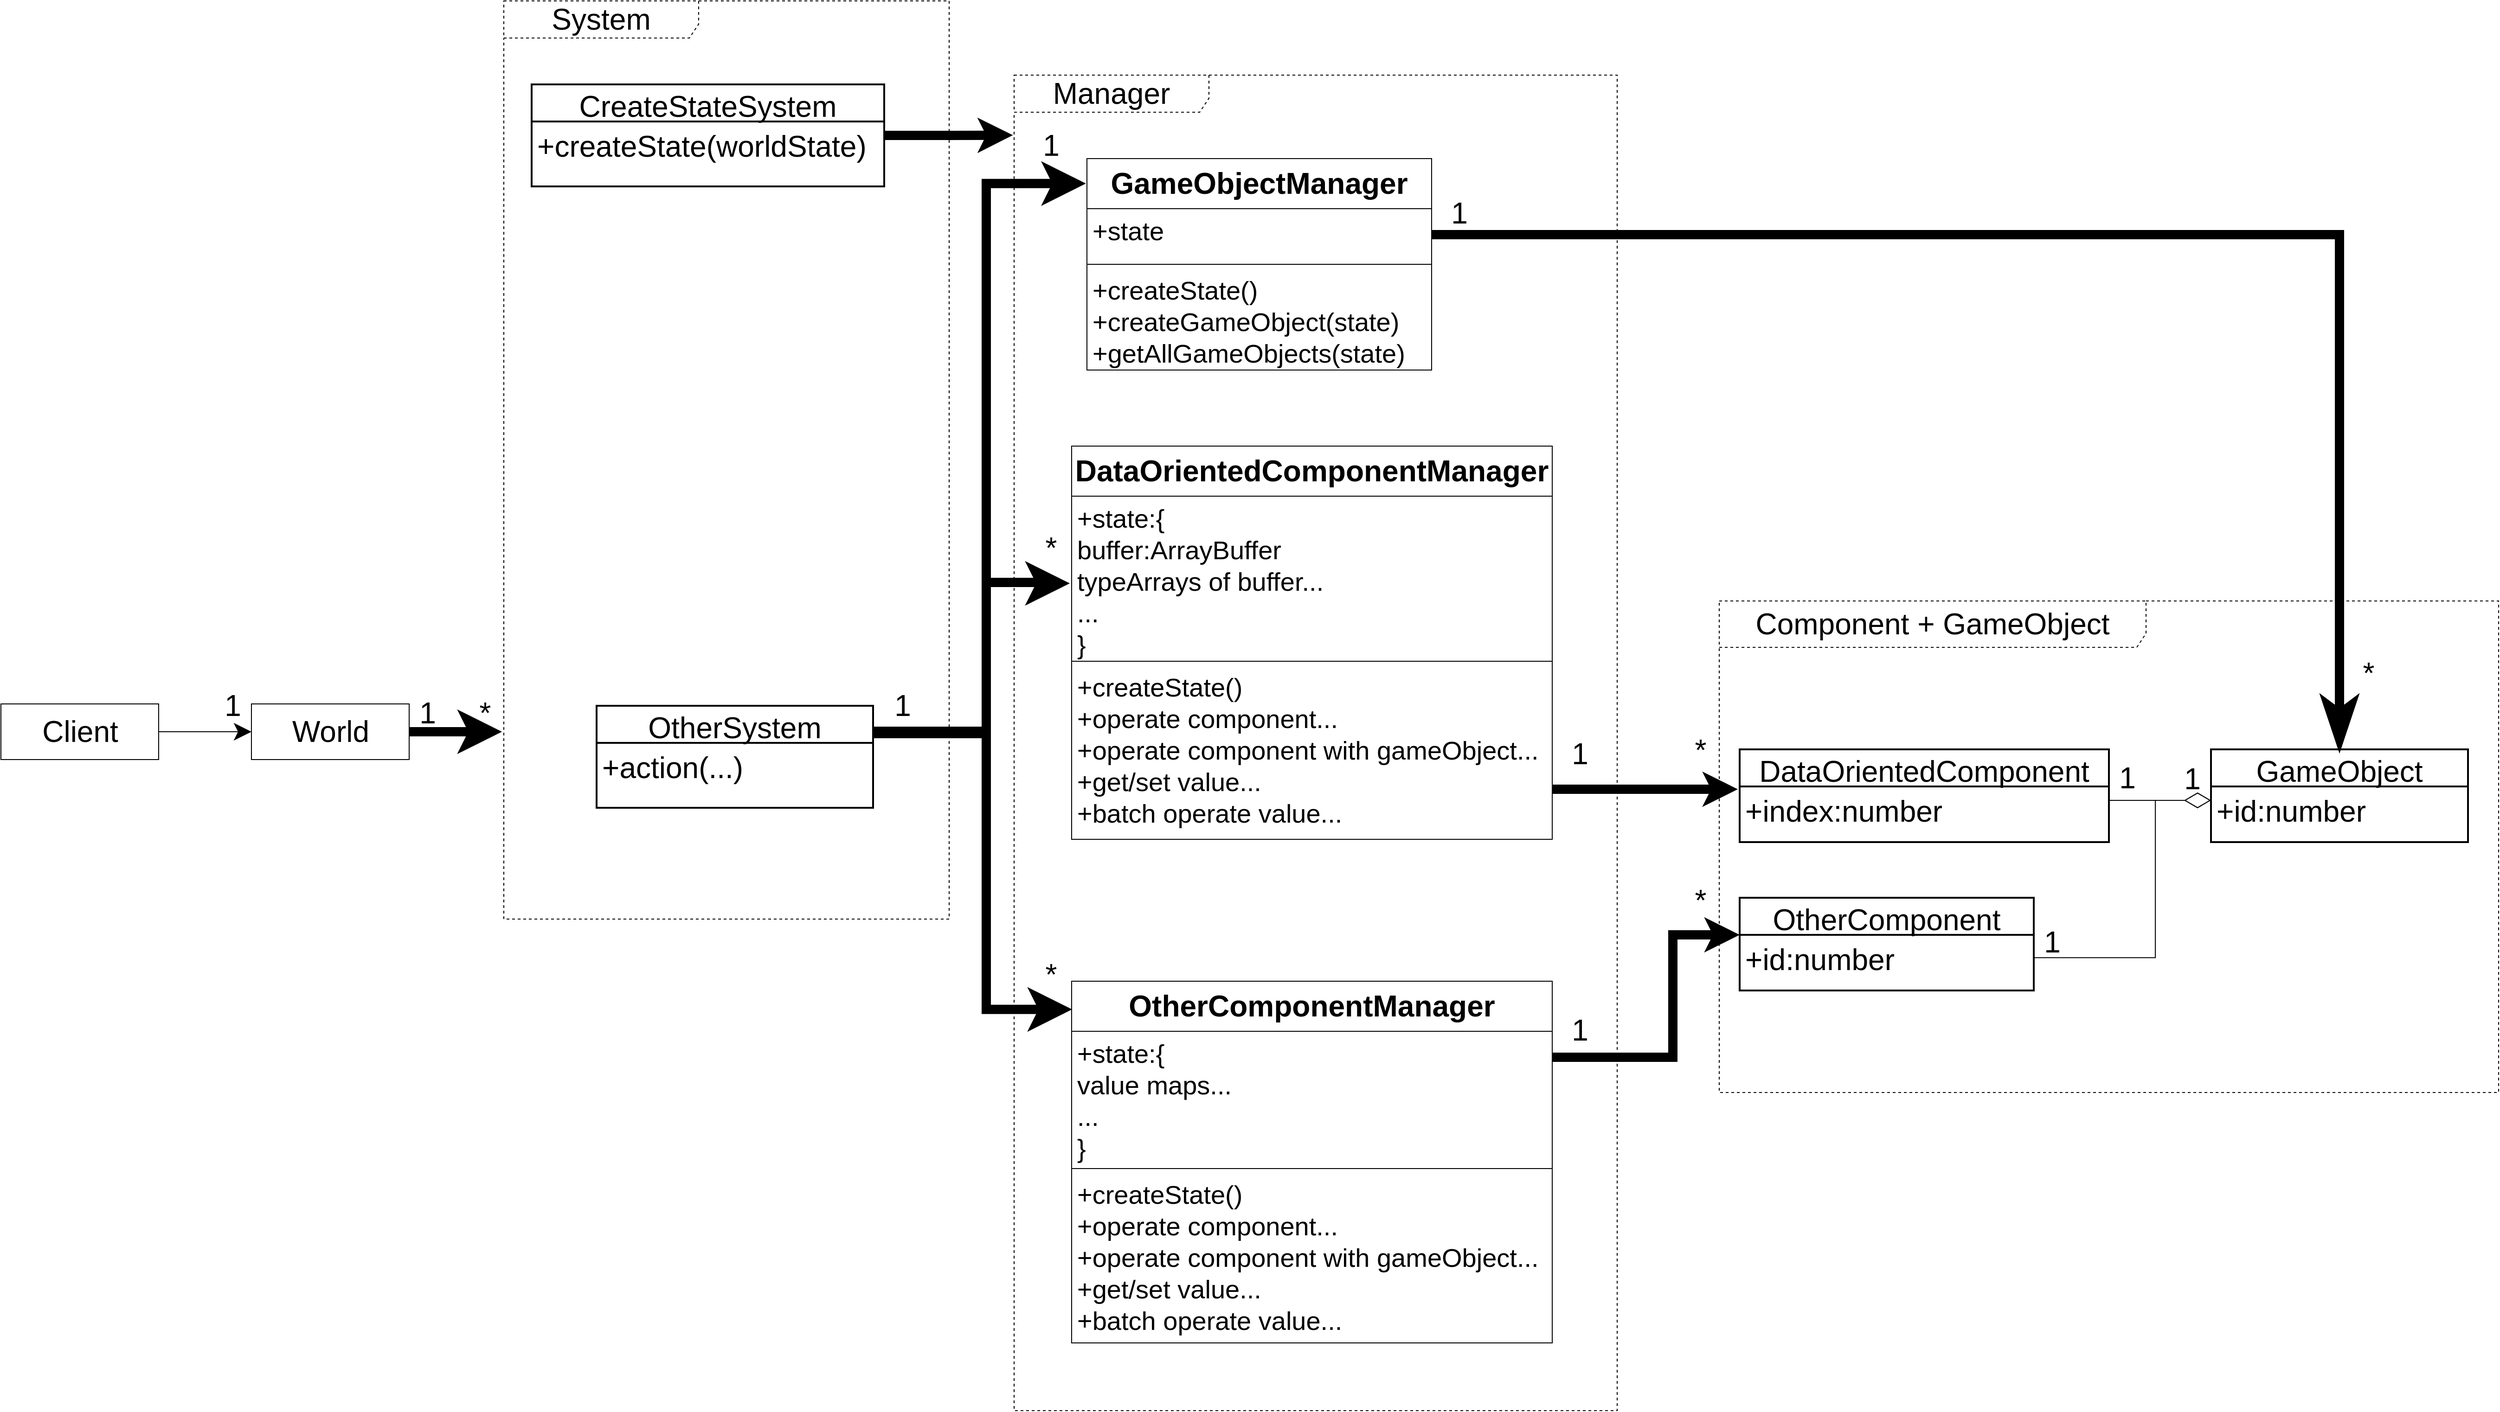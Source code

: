 <mxfile version="14.6.13" type="device"><diagram id="Ny_D-c-0gdP87N89MZEk" name="第 1 页"><mxGraphModel dx="3192" dy="5187" grid="1" gridSize="10" guides="1" tooltips="1" connect="1" arrows="1" fold="1" page="1" pageScale="1" pageWidth="827" pageHeight="1169" math="0" shadow="0"><root><mxCell id="0"/><mxCell id="1" parent="0"/><mxCell id="GE18RJyD9lZLlIEHCu9C-1" value="&lt;font style=&quot;font-size: 32px&quot;&gt;System&lt;/font&gt;" style="shape=umlFrame;whiteSpace=wrap;html=1;width=210;height=40;fontSize=32;dashed=1;" parent="1" vertex="1"><mxGeometry x="-90" y="-2930" width="480" height="990" as="geometry"/></mxCell><mxCell id="0uv6SpGK516SRH22vMfC-151" style="edgeStyle=orthogonalEdgeStyle;rounded=0;orthogonalLoop=1;jettySize=auto;html=1;strokeWidth=10;" parent="1" source="0uv6SpGK516SRH22vMfC-101" edge="1"><mxGeometry relative="1" as="geometry"><mxPoint x="1240" y="-2080" as="targetPoint"/><Array as="points"><mxPoint x="1090" y="-2080"/><mxPoint x="1090" y="-2080"/></Array><mxPoint x="1043" y="-2080" as="sourcePoint"/></mxGeometry></mxCell><mxCell id="0uv6SpGK516SRH22vMfC-88" value="&lt;font style=&quot;font-size: 32px&quot;&gt;Manager&lt;/font&gt;" style="shape=umlFrame;whiteSpace=wrap;html=1;width=210;height=40;fontSize=32;dashed=1;" parent="1" vertex="1"><mxGeometry x="460" y="-2850" width="650" height="1440" as="geometry"/></mxCell><mxCell id="0uv6SpGK516SRH22vMfC-89" value="&lt;font style=&quot;font-size: 32px&quot;&gt;Component + GameObject&lt;/font&gt;" style="shape=umlFrame;whiteSpace=wrap;html=1;width=460;height=50;fontSize=32;dashed=1;" parent="1" vertex="1"><mxGeometry x="1220" y="-2283" width="840" height="530" as="geometry"/></mxCell><mxCell id="0uv6SpGK516SRH22vMfC-91" style="edgeStyle=orthogonalEdgeStyle;rounded=0;orthogonalLoop=1;jettySize=auto;html=1;entryX=1;entryY=0.25;entryDx=0;entryDy=0;startArrow=diamondThin;startFill=0;endArrow=none;endFill=0;startSize=26;endSize=26;strokeWidth=1;exitX=0;exitY=0.25;exitDx=0;exitDy=0;" parent="1" source="0uv6SpGK516SRH22vMfC-94" target="0uv6SpGK516SRH22vMfC-96" edge="1"><mxGeometry relative="1" as="geometry"><mxPoint x="1712" y="-2133" as="sourcePoint"/></mxGeometry></mxCell><mxCell id="0uv6SpGK516SRH22vMfC-176" style="edgeStyle=orthogonalEdgeStyle;rounded=0;orthogonalLoop=1;jettySize=auto;html=1;entryX=1;entryY=0.41;entryDx=0;entryDy=0;startArrow=diamondThin;startFill=0;endArrow=none;endFill=0;endSize=26;strokeWidth=1;entryPerimeter=0;exitX=0;exitY=0.25;exitDx=0;exitDy=0;startSize=26;" parent="1" source="0uv6SpGK516SRH22vMfC-94" target="0uv6SpGK516SRH22vMfC-173" edge="1"><mxGeometry relative="1" as="geometry"><Array as="points"><mxPoint x="1690" y="-2068"/><mxPoint x="1690" y="-1898"/></Array></mxGeometry></mxCell><mxCell id="0uv6SpGK516SRH22vMfC-93" value="GameObject" style="swimlane;childLayout=stackLayout;horizontal=1;startSize=40;horizontalStack=0;rounded=0;fontSize=32;fontStyle=0;strokeWidth=2;resizeParent=0;resizeLast=1;shadow=0;dashed=0;align=center;" parent="1" vertex="1"><mxGeometry x="1750" y="-2123" width="277" height="100" as="geometry"/></mxCell><mxCell id="0uv6SpGK516SRH22vMfC-94" value="+id:number" style="align=left;strokeColor=none;fillColor=none;spacingLeft=4;fontSize=32;verticalAlign=top;resizable=0;rotatable=0;part=1;" parent="0uv6SpGK516SRH22vMfC-93" vertex="1"><mxGeometry y="40" width="277" height="60" as="geometry"/></mxCell><mxCell id="0uv6SpGK516SRH22vMfC-95" value="DataOrientedComponent" style="swimlane;childLayout=stackLayout;horizontal=1;startSize=40;horizontalStack=0;rounded=0;fontSize=32;fontStyle=0;strokeWidth=2;resizeParent=0;resizeLast=1;shadow=0;dashed=0;align=center;" parent="1" vertex="1"><mxGeometry x="1242" y="-2123" width="398" height="100" as="geometry"/></mxCell><mxCell id="0uv6SpGK516SRH22vMfC-96" value="+index:number" style="align=left;strokeColor=none;fillColor=none;spacingLeft=4;fontSize=32;verticalAlign=top;resizable=0;rotatable=0;part=1;" parent="0uv6SpGK516SRH22vMfC-95" vertex="1"><mxGeometry y="40" width="398" height="60" as="geometry"/></mxCell><mxCell id="0uv6SpGK516SRH22vMfC-98" value="DataOrientedComponentManager" style="swimlane;fontStyle=1;align=center;verticalAlign=top;childLayout=stackLayout;horizontal=1;startSize=54;horizontalStack=0;resizeParent=1;resizeParentMax=0;resizeLast=0;collapsible=1;marginBottom=0;fontSize=32;" parent="1" vertex="1"><mxGeometry x="522" y="-2450" width="518" height="424" as="geometry"/></mxCell><mxCell id="0uv6SpGK516SRH22vMfC-99" value="+state:{&#10;buffer:ArrayBuffer&#10;typeArrays of buffer...&#10;...&#10;}&#10;" style="text;strokeColor=none;fillColor=none;align=left;verticalAlign=top;spacingLeft=4;spacingRight=4;overflow=hidden;rotatable=0;points=[[0,0.5],[1,0.5]];portConstraint=eastwest;fontSize=28;" parent="0uv6SpGK516SRH22vMfC-98" vertex="1"><mxGeometry y="54" width="518" height="174" as="geometry"/></mxCell><mxCell id="0uv6SpGK516SRH22vMfC-100" value="" style="line;strokeWidth=1;fillColor=none;align=left;verticalAlign=middle;spacingTop=-1;spacingLeft=3;spacingRight=3;rotatable=0;labelPosition=right;points=[];portConstraint=eastwest;" parent="0uv6SpGK516SRH22vMfC-98" vertex="1"><mxGeometry y="228" width="518" height="8" as="geometry"/></mxCell><mxCell id="0uv6SpGK516SRH22vMfC-101" value="+createState()&#10;+operate component...&#10;+operate component with gameObject...&#10;+get/set value...&#10;+batch operate value..." style="text;strokeColor=none;fillColor=none;align=left;verticalAlign=top;spacingLeft=4;spacingRight=4;overflow=hidden;rotatable=0;points=[[0,0.5],[1,0.5]];portConstraint=eastwest;fontSize=28;" parent="0uv6SpGK516SRH22vMfC-98" vertex="1"><mxGeometry y="236" width="518" height="188" as="geometry"/></mxCell><mxCell id="0uv6SpGK516SRH22vMfC-108" value="GameObjectManager" style="swimlane;fontStyle=1;align=center;verticalAlign=top;childLayout=stackLayout;horizontal=1;startSize=54;horizontalStack=0;resizeParent=1;resizeParentMax=0;resizeLast=0;collapsible=1;marginBottom=0;fontSize=32;" parent="1" vertex="1"><mxGeometry x="538.5" y="-2760" width="371.5" height="228" as="geometry"/></mxCell><mxCell id="0uv6SpGK516SRH22vMfC-109" value="+state" style="text;strokeColor=none;fillColor=none;align=left;verticalAlign=top;spacingLeft=4;spacingRight=4;overflow=hidden;rotatable=0;points=[[0,0.5],[1,0.5]];portConstraint=eastwest;fontSize=28;" parent="0uv6SpGK516SRH22vMfC-108" vertex="1"><mxGeometry y="54" width="371.5" height="56" as="geometry"/></mxCell><mxCell id="0uv6SpGK516SRH22vMfC-110" value="" style="line;strokeWidth=1;fillColor=none;align=left;verticalAlign=middle;spacingTop=-1;spacingLeft=3;spacingRight=3;rotatable=0;labelPosition=right;points=[];portConstraint=eastwest;" parent="0uv6SpGK516SRH22vMfC-108" vertex="1"><mxGeometry y="110" width="371.5" height="8" as="geometry"/></mxCell><mxCell id="0uv6SpGK516SRH22vMfC-111" value="+createState()&#10;+createGameObject(state)&#10;+getAllGameObjects(state)" style="text;strokeColor=none;fillColor=none;align=left;verticalAlign=top;spacingLeft=4;spacingRight=4;overflow=hidden;rotatable=0;points=[[0,0.5],[1,0.5]];portConstraint=eastwest;fontSize=28;" parent="0uv6SpGK516SRH22vMfC-108" vertex="1"><mxGeometry y="118" width="371.5" height="110" as="geometry"/></mxCell><mxCell id="0uv6SpGK516SRH22vMfC-112" style="edgeStyle=orthogonalEdgeStyle;rounded=0;orthogonalLoop=1;jettySize=auto;html=1;startArrow=none;startFill=0;endArrow=classic;endFill=1;startSize=16;endSize=16;strokeWidth=10;" parent="1" source="0uv6SpGK516SRH22vMfC-113" edge="1"><mxGeometry relative="1" as="geometry"><mxPoint x="-92" y="-2142" as="targetPoint"/></mxGeometry></mxCell><mxCell id="0uv6SpGK516SRH22vMfC-113" value="World" style="html=1;fontSize=32;" parent="1" vertex="1"><mxGeometry x="-362" y="-2172" width="170" height="60" as="geometry"/></mxCell><mxCell id="0uv6SpGK516SRH22vMfC-114" style="edgeStyle=none;rounded=0;orthogonalLoop=1;jettySize=auto;html=1;startArrow=none;startFill=0;endArrow=classic;endFill=1;startSize=16;endSize=16;strokeWidth=1;" parent="1" source="0uv6SpGK516SRH22vMfC-115" target="0uv6SpGK516SRH22vMfC-113" edge="1"><mxGeometry relative="1" as="geometry"/></mxCell><mxCell id="0uv6SpGK516SRH22vMfC-115" value="Client" style="html=1;fontSize=32;" parent="1" vertex="1"><mxGeometry x="-632" y="-2172" width="170" height="60" as="geometry"/></mxCell><mxCell id="0uv6SpGK516SRH22vMfC-161" style="edgeStyle=orthogonalEdgeStyle;rounded=0;orthogonalLoop=1;jettySize=auto;html=1;endSize=16;strokeWidth=10;exitX=1;exitY=0.25;exitDx=0;exitDy=0;" parent="1" source="0uv6SpGK516SRH22vMfC-116" edge="1"><mxGeometry relative="1" as="geometry"><mxPoint x="380" y="-2140" as="sourcePoint"/><Array as="points"><mxPoint x="430" y="-2142"/><mxPoint x="430" y="-2303"/><mxPoint x="490" y="-2303"/><mxPoint x="490" y="-2302"/></Array><mxPoint x="520" y="-2302" as="targetPoint"/></mxGeometry></mxCell><mxCell id="0uv6SpGK516SRH22vMfC-163" style="edgeStyle=orthogonalEdgeStyle;rounded=0;orthogonalLoop=1;jettySize=auto;html=1;entryX=0.001;entryY=0.078;entryDx=0;entryDy=0;entryPerimeter=0;endSize=16;strokeWidth=10;exitX=1;exitY=0.25;exitDx=0;exitDy=0;" parent="1" source="0uv6SpGK516SRH22vMfC-116" target="0uv6SpGK516SRH22vMfC-123" edge="1"><mxGeometry relative="1" as="geometry"><mxPoint x="382" y="-2140" as="sourcePoint"/><Array as="points"><mxPoint x="310" y="-2140"/><mxPoint x="430" y="-2140"/><mxPoint x="430" y="-1839"/></Array></mxGeometry></mxCell><mxCell id="0uv6SpGK516SRH22vMfC-116" value="OtherSystem" style="swimlane;childLayout=stackLayout;horizontal=1;startSize=40;horizontalStack=0;rounded=0;fontSize=32;fontStyle=0;strokeWidth=2;resizeParent=0;resizeLast=1;shadow=0;dashed=0;align=center;" parent="1" vertex="1"><mxGeometry x="10" y="-2170" width="298" height="110" as="geometry"/></mxCell><mxCell id="0uv6SpGK516SRH22vMfC-117" value="+action(...)" style="align=left;strokeColor=none;fillColor=none;spacingLeft=4;fontSize=32;verticalAlign=top;resizable=0;rotatable=0;part=1;" parent="0uv6SpGK516SRH22vMfC-116" vertex="1"><mxGeometry y="40" width="298" height="70" as="geometry"/></mxCell><mxCell id="0uv6SpGK516SRH22vMfC-123" value="OtherComponentManager" style="swimlane;fontStyle=1;align=center;verticalAlign=top;childLayout=stackLayout;horizontal=1;startSize=54;horizontalStack=0;resizeParent=1;resizeParentMax=0;resizeLast=0;collapsible=1;marginBottom=0;fontSize=32;" parent="1" vertex="1"><mxGeometry x="522" y="-1873" width="518" height="390" as="geometry"/></mxCell><mxCell id="0uv6SpGK516SRH22vMfC-124" value="+state:{&#10;value maps...&#10;...&#10;}" style="text;strokeColor=none;fillColor=none;align=left;verticalAlign=top;spacingLeft=4;spacingRight=4;overflow=hidden;rotatable=0;points=[[0,0.5],[1,0.5]];portConstraint=eastwest;fontSize=28;" parent="0uv6SpGK516SRH22vMfC-123" vertex="1"><mxGeometry y="54" width="518" height="144" as="geometry"/></mxCell><mxCell id="0uv6SpGK516SRH22vMfC-125" value="" style="line;strokeWidth=1;fillColor=none;align=left;verticalAlign=middle;spacingTop=-1;spacingLeft=3;spacingRight=3;rotatable=0;labelPosition=right;points=[];portConstraint=eastwest;" parent="0uv6SpGK516SRH22vMfC-123" vertex="1"><mxGeometry y="198" width="518" height="8" as="geometry"/></mxCell><mxCell id="0uv6SpGK516SRH22vMfC-126" value="+createState()&#10;+operate component...&#10;+operate component with gameObject...&#10;+get/set value...&#10;+batch operate value..." style="text;strokeColor=none;fillColor=none;align=left;verticalAlign=top;spacingLeft=4;spacingRight=4;overflow=hidden;rotatable=0;points=[[0,0.5],[1,0.5]];portConstraint=eastwest;fontSize=28;" parent="0uv6SpGK516SRH22vMfC-123" vertex="1"><mxGeometry y="206" width="518" height="184" as="geometry"/></mxCell><mxCell id="0uv6SpGK516SRH22vMfC-148" style="edgeStyle=orthogonalEdgeStyle;rounded=0;orthogonalLoop=1;jettySize=auto;html=1;entryX=0.5;entryY=0;entryDx=0;entryDy=0;startArrow=none;startFill=0;endArrow=classicThin;endFill=1;startSize=26;endSize=26;strokeWidth=10;" parent="1" source="0uv6SpGK516SRH22vMfC-109" target="0uv6SpGK516SRH22vMfC-93" edge="1"><mxGeometry relative="1" as="geometry"/></mxCell><mxCell id="0uv6SpGK516SRH22vMfC-150" style="edgeStyle=orthogonalEdgeStyle;rounded=0;orthogonalLoop=1;jettySize=auto;html=1;exitX=1;exitY=0.25;exitDx=0;exitDy=0;endSize=16;entryX=-0.003;entryY=0.118;entryDx=0;entryDy=0;entryPerimeter=0;strokeWidth=10;" parent="1" source="0uv6SpGK516SRH22vMfC-116" target="0uv6SpGK516SRH22vMfC-108" edge="1"><mxGeometry relative="1" as="geometry"><Array as="points"><mxPoint x="430" y="-2142"/><mxPoint x="430" y="-2733"/></Array></mxGeometry></mxCell><mxCell id="0uv6SpGK516SRH22vMfC-152" style="edgeStyle=orthogonalEdgeStyle;rounded=0;orthogonalLoop=1;jettySize=auto;html=1;strokeWidth=10;entryX=0;entryY=0;entryDx=0;entryDy=0;" parent="1" source="0uv6SpGK516SRH22vMfC-124" target="0uv6SpGK516SRH22vMfC-173" edge="1"><mxGeometry relative="1" as="geometry"><mxPoint x="1490" y="-1930" as="targetPoint"/><Array as="points"><mxPoint x="1170" y="-1791"/><mxPoint x="1170" y="-1923"/></Array></mxGeometry></mxCell><mxCell id="0uv6SpGK516SRH22vMfC-153" value="&lt;font style=&quot;font-size: 32px&quot;&gt;1&lt;/font&gt;" style="text;html=1;strokeColor=none;fillColor=none;align=center;verticalAlign=middle;whiteSpace=wrap;rounded=0;" parent="1" vertex="1"><mxGeometry x="920.0" y="-2711" width="40" height="20" as="geometry"/></mxCell><mxCell id="0uv6SpGK516SRH22vMfC-154" value="&lt;font style=&quot;font-size: 32px&quot;&gt;*&lt;/font&gt;" style="text;html=1;strokeColor=none;fillColor=none;align=center;verticalAlign=middle;whiteSpace=wrap;rounded=0;" parent="1" vertex="1"><mxGeometry x="1900" y="-2210" width="40" height="10" as="geometry"/></mxCell><mxCell id="0uv6SpGK516SRH22vMfC-155" value="&lt;font style=&quot;font-size: 32px&quot;&gt;1&lt;/font&gt;" style="text;html=1;strokeColor=none;fillColor=none;align=center;verticalAlign=middle;whiteSpace=wrap;rounded=0;" parent="1" vertex="1"><mxGeometry x="1050.0" y="-2128" width="40" height="20" as="geometry"/></mxCell><mxCell id="0uv6SpGK516SRH22vMfC-156" value="&lt;font style=&quot;font-size: 32px&quot;&gt;*&lt;/font&gt;" style="text;html=1;strokeColor=none;fillColor=none;align=center;verticalAlign=middle;whiteSpace=wrap;rounded=0;" parent="1" vertex="1"><mxGeometry x="1180.0" y="-2132" width="40" height="20" as="geometry"/></mxCell><mxCell id="0uv6SpGK516SRH22vMfC-157" value="&lt;font style=&quot;font-size: 32px&quot;&gt;*&lt;/font&gt;" style="text;html=1;strokeColor=none;fillColor=none;align=center;verticalAlign=middle;whiteSpace=wrap;rounded=0;" parent="1" vertex="1"><mxGeometry x="1180.0" y="-1970" width="40" height="20" as="geometry"/></mxCell><mxCell id="0uv6SpGK516SRH22vMfC-159" value="&lt;font style=&quot;font-size: 32px&quot;&gt;1&lt;/font&gt;" style="text;html=1;strokeColor=none;fillColor=none;align=center;verticalAlign=middle;whiteSpace=wrap;rounded=0;" parent="1" vertex="1"><mxGeometry x="320.0" y="-2180" width="40" height="20" as="geometry"/></mxCell><mxCell id="0uv6SpGK516SRH22vMfC-160" value="&lt;font style=&quot;font-size: 32px&quot;&gt;1&lt;/font&gt;" style="text;html=1;strokeColor=none;fillColor=none;align=center;verticalAlign=middle;whiteSpace=wrap;rounded=0;" parent="1" vertex="1"><mxGeometry x="480.0" y="-2784" width="40" height="20" as="geometry"/></mxCell><mxCell id="0uv6SpGK516SRH22vMfC-164" value="&lt;font style=&quot;font-size: 32px&quot;&gt;*&lt;/font&gt;" style="text;html=1;strokeColor=none;fillColor=none;align=center;verticalAlign=middle;whiteSpace=wrap;rounded=0;" parent="1" vertex="1"><mxGeometry x="480.0" y="-2350" width="40" height="20" as="geometry"/></mxCell><mxCell id="0uv6SpGK516SRH22vMfC-165" value="&lt;font style=&quot;font-size: 32px&quot;&gt;*&lt;/font&gt;" style="text;html=1;strokeColor=none;fillColor=none;align=center;verticalAlign=middle;whiteSpace=wrap;rounded=0;" parent="1" vertex="1"><mxGeometry x="480.0" y="-1890" width="40" height="20" as="geometry"/></mxCell><mxCell id="0uv6SpGK516SRH22vMfC-166" value="&lt;font style=&quot;font-size: 32px&quot;&gt;1&lt;/font&gt;" style="text;html=1;strokeColor=none;fillColor=none;align=center;verticalAlign=middle;whiteSpace=wrap;rounded=0;" parent="1" vertex="1"><mxGeometry x="-192.0" y="-2172" width="40" height="20" as="geometry"/></mxCell><mxCell id="0uv6SpGK516SRH22vMfC-167" value="&lt;font style=&quot;font-size: 32px&quot;&gt;*&lt;/font&gt;" style="text;html=1;strokeColor=none;fillColor=none;align=center;verticalAlign=middle;whiteSpace=wrap;rounded=0;" parent="1" vertex="1"><mxGeometry x="-130.0" y="-2172" width="40" height="20" as="geometry"/></mxCell><mxCell id="0uv6SpGK516SRH22vMfC-169" value="&lt;font style=&quot;font-size: 32px&quot;&gt;1&lt;/font&gt;" style="text;html=1;strokeColor=none;fillColor=none;align=center;verticalAlign=middle;whiteSpace=wrap;rounded=0;" parent="1" vertex="1"><mxGeometry x="-402.0" y="-2180" width="40" height="20" as="geometry"/></mxCell><mxCell id="0uv6SpGK516SRH22vMfC-170" value="&lt;font style=&quot;font-size: 32px&quot;&gt;1&lt;/font&gt;" style="text;html=1;strokeColor=none;fillColor=none;align=center;verticalAlign=middle;whiteSpace=wrap;rounded=0;" parent="1" vertex="1"><mxGeometry x="1710.0" y="-2101" width="40" height="20" as="geometry"/></mxCell><mxCell id="0uv6SpGK516SRH22vMfC-171" value="&lt;font style=&quot;font-size: 32px&quot;&gt;1&lt;/font&gt;" style="text;html=1;strokeColor=none;fillColor=none;align=center;verticalAlign=middle;whiteSpace=wrap;rounded=0;" parent="1" vertex="1"><mxGeometry x="1640.0" y="-2102" width="40" height="20" as="geometry"/></mxCell><mxCell id="0uv6SpGK516SRH22vMfC-172" value="OtherComponent" style="swimlane;childLayout=stackLayout;horizontal=1;startSize=40;horizontalStack=0;rounded=0;fontSize=32;fontStyle=0;strokeWidth=2;resizeParent=0;resizeLast=1;shadow=0;dashed=0;align=center;" parent="1" vertex="1"><mxGeometry x="1242" y="-1963" width="317" height="100" as="geometry"/></mxCell><mxCell id="0uv6SpGK516SRH22vMfC-173" value="+id:number" style="align=left;strokeColor=none;fillColor=none;spacingLeft=4;fontSize=32;verticalAlign=top;resizable=0;rotatable=0;part=1;" parent="0uv6SpGK516SRH22vMfC-172" vertex="1"><mxGeometry y="40" width="317" height="60" as="geometry"/></mxCell><mxCell id="0uv6SpGK516SRH22vMfC-178" value="&lt;font style=&quot;font-size: 32px&quot;&gt;1&lt;/font&gt;" style="text;html=1;strokeColor=none;fillColor=none;align=center;verticalAlign=middle;whiteSpace=wrap;rounded=0;" parent="1" vertex="1"><mxGeometry x="1559.0" y="-1925" width="40" height="20" as="geometry"/></mxCell><mxCell id="4Gbwu2U1whYuPtpMjrIv-5" style="edgeStyle=orthogonalEdgeStyle;rounded=0;orthogonalLoop=1;jettySize=auto;html=1;strokeWidth=10;entryX=-0.002;entryY=0.045;entryDx=0;entryDy=0;entryPerimeter=0;" parent="1" source="4Gbwu2U1whYuPtpMjrIv-3" target="0uv6SpGK516SRH22vMfC-88" edge="1"><mxGeometry relative="1" as="geometry"><mxPoint x="450" y="-2785" as="targetPoint"/></mxGeometry></mxCell><mxCell id="4Gbwu2U1whYuPtpMjrIv-3" value="CreateStateSystem" style="swimlane;childLayout=stackLayout;horizontal=1;startSize=40;horizontalStack=0;rounded=0;fontSize=32;fontStyle=0;strokeWidth=2;resizeParent=0;resizeLast=1;shadow=0;dashed=0;align=center;" parent="1" vertex="1"><mxGeometry x="-60" y="-2840" width="380" height="110" as="geometry"/></mxCell><mxCell id="4Gbwu2U1whYuPtpMjrIv-4" value="+createState(worldState)" style="align=left;strokeColor=none;fillColor=none;spacingLeft=4;fontSize=32;verticalAlign=top;resizable=0;rotatable=0;part=1;" parent="4Gbwu2U1whYuPtpMjrIv-3" vertex="1"><mxGeometry y="40" width="380" height="70" as="geometry"/></mxCell><mxCell id="7WIv58lKWkFpniRfmgQb-1" value="&lt;font style=&quot;font-size: 32px&quot;&gt;1&lt;/font&gt;" style="text;html=1;strokeColor=none;fillColor=none;align=center;verticalAlign=middle;whiteSpace=wrap;rounded=0;" parent="1" vertex="1"><mxGeometry x="1050.0" y="-1830" width="40" height="20" as="geometry"/></mxCell></root></mxGraphModel></diagram></mxfile>